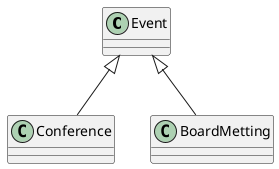 @startuml
'https://plantuml.com/class-diagram


class Event
class Conference
class BoardMetting

Event <|-- Conference
Event <|-- BoardMetting

@enduml